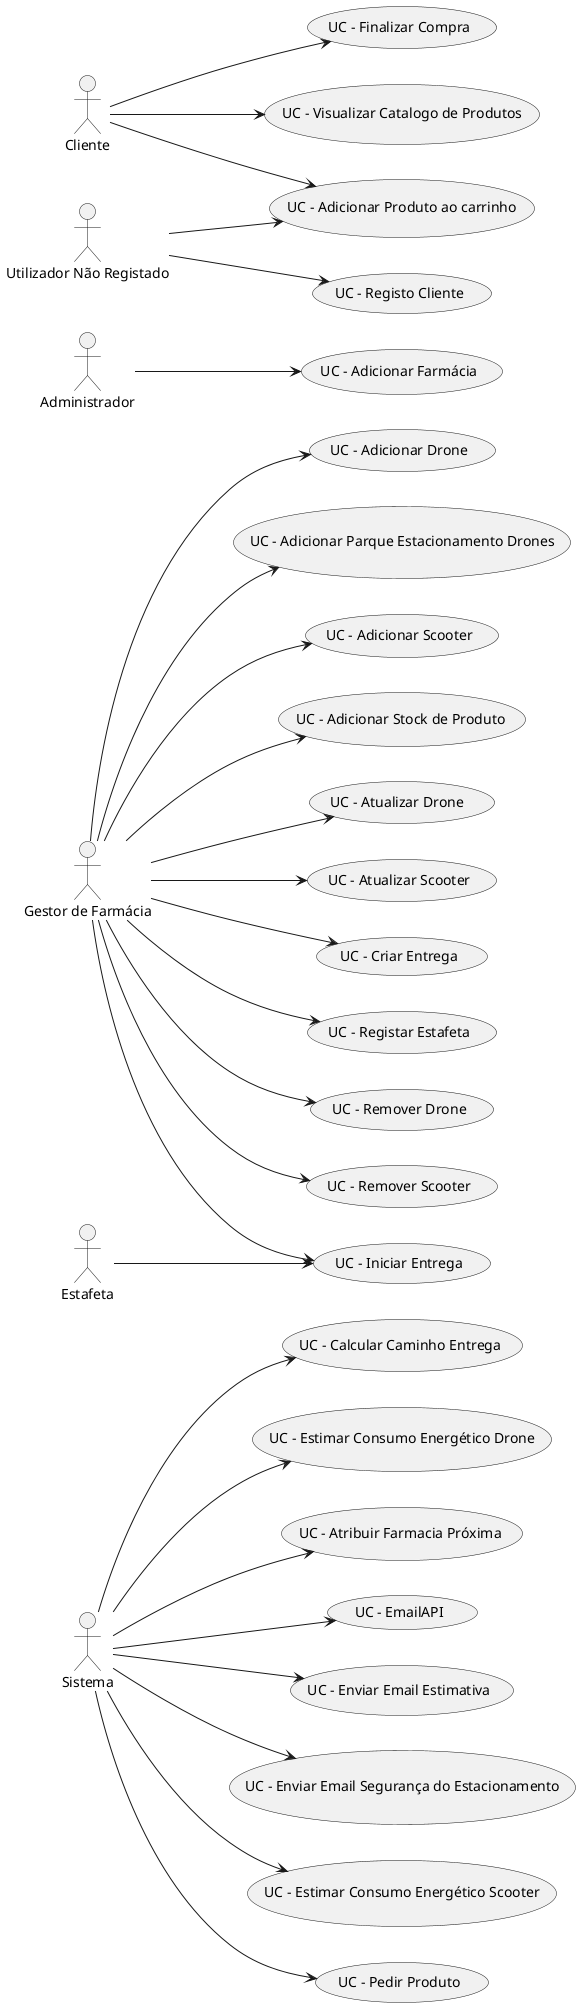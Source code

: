 @startuml

usecase UC1 as "UC - Calcular Caminho Entrega"
usecase UC2 as "UC - Estimar Consumo Energético Drone"
usecase UC3 as "UC - Adicionar Drone"
usecase UC4 as "UC - Adicionar Farmácia"
usecase UC5 as "UC - Adicionar Parque Estacionamento Drones"
usecase UC6 as "UC - Adicionar Produto ao carrinho"
usecase UC7 as "UC - Adicionar Scooter"
usecase UC8 as "UC - Adicionar Stock de Produto"
usecase UC9 as "UC - Atribuir Farmacia Próxima"
usecase UC11 as "UC - Atualizar Drone "
usecase UC12 as "UC - Atualizar Scooter"
usecase UC13 as "UC - Criar Entrega"
usecase UC14 as "UC - EmailAPI"
usecase UC15 as "UC - Enviar Email Estimativa"
usecase UC16 as "UC - Enviar Email Segurança do Estacionamento"
usecase UC17 as "UC - Estimar Consumo Energético Scooter"
usecase UC18 as "UC - Finalizar Compra"
usecase UC19 as "UC - Iniciar Entrega"
usecase UC20 as "UC - Pedir Produto"
usecase UC21 as "UC - Registar Estafeta"
usecase UC22 as "UC - Registo Cliente"
usecase UC23 as "UC - Remover Drone"
usecase UC24 as "UC - Remover Scooter"
usecase UC25 as "UC - Visualizar Catalogo de Produtos"



actor "Administrador" as ADM
actor "Gestor de Farmácia" as GF
actor "Cliente" as C
actor "Estafeta" as EST
actor "Sistema" as SIST
actor "Utilizador Não Registado" as USR

left to right direction


SIST -->(UC1)
SIST -->(UC2)
GF --> (UC3)
ADM --> (UC4)
GF --> (UC5)
C--> (UC6)
USR --> (UC6)
GF --> (UC7)
GF --> (UC8)
SIST --> (UC9)
GF --> (UC11)
GF --> (UC12)
GF --> (UC13)
SIST --> (UC14)
SIST --> (UC15)
SIST --> (UC16)
SIST --> (UC17)
C --> (UC18)
EST --> (UC19)
GF --> (UC19)
SIST --> (UC20)
GF --> (UC21)
USR --> (UC22)
GF --> (UC23)
GF --> (UC24)
C --> (UC25)











@enduml
